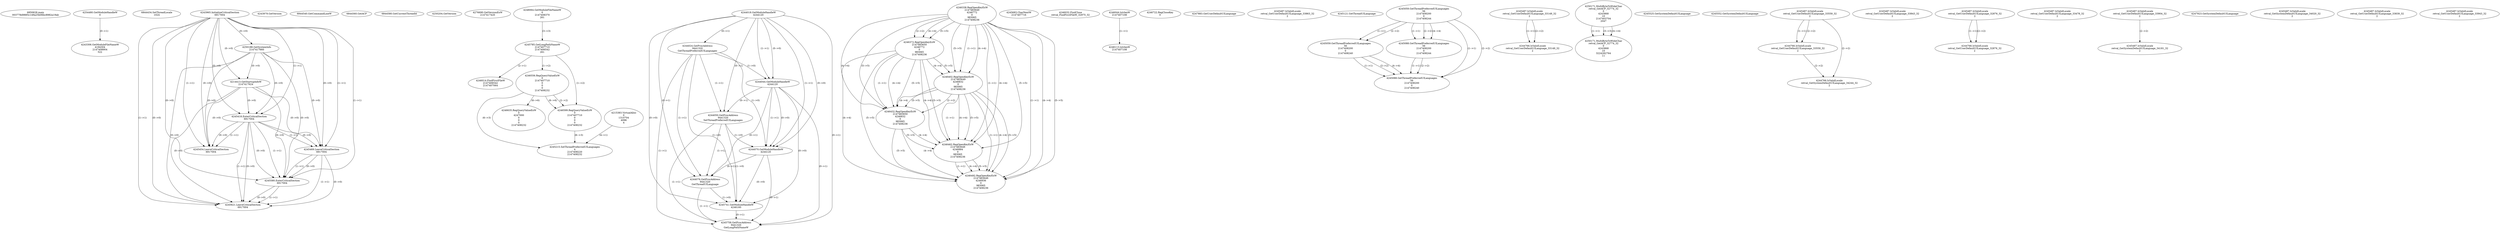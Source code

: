 // Global SCDG with merge call
digraph {
	0 [label="6850628.main
003778d9885c149a25b06bc8982a19ab"]
	1 [label="4254480.GetModuleHandleW
0"]
	2 [label="6844434.SetThreadLocale
1024"]
	3 [label="4243965.InitializeCriticalSection
6917004"]
	4 [label="4243979.GetVersion
"]
	5 [label="4250188.GetSystemInfo
2147417660"]
	3 -> 5 [label="(0-->0)"]
	6 [label="6844540.GetCommandLineW
"]
	7 [label="4214413.GetStartupInfoW
2147417624"]
	3 -> 7 [label="(0-->0)"]
	5 -> 7 [label="(0-->0)"]
	8 [label="6844560.GetACP
"]
	9 [label="6844580.GetCurrentThreadId
"]
	10 [label="4250204.GetVersion
"]
	11 [label="4276690.GetVersionExW
2147417420"]
	12 [label="4243306.GetModuleFileNameW
4194304
2147408904
522"]
	1 -> 12 [label="(0-->1)"]
	13 [label="4248064.GetModuleFileNameW
0
2147408370
261"]
	14 [label="4215383.VirtualAlloc
0
1310704
4096
4"]
	15 [label="4244018.GetModuleHandleW
4244120"]
	16 [label="4244024.GetProcAddress
9441320
GetThreadPreferredUILanguages"]
	15 -> 16 [label="(0-->1)"]
	17 [label="4244044.GetModuleHandleW
4244120"]
	15 -> 17 [label="(1-->1)"]
	15 -> 17 [label="(0-->0)"]
	16 -> 17 [label="(1-->0)"]
	18 [label="4244050.GetProcAddress
9441320
SetThreadPreferredUILanguages"]
	15 -> 18 [label="(0-->1)"]
	16 -> 18 [label="(1-->1)"]
	17 -> 18 [label="(0-->1)"]
	19 [label="4244070.GetModuleHandleW
4244120"]
	15 -> 19 [label="(1-->1)"]
	17 -> 19 [label="(1-->1)"]
	15 -> 19 [label="(0-->0)"]
	16 -> 19 [label="(1-->0)"]
	17 -> 19 [label="(0-->0)"]
	18 -> 19 [label="(1-->0)"]
	20 [label="4244076.GetProcAddress
9441320
GetThreadUILanguage"]
	15 -> 20 [label="(0-->1)"]
	16 -> 20 [label="(1-->1)"]
	17 -> 20 [label="(0-->1)"]
	18 -> 20 [label="(1-->1)"]
	19 -> 20 [label="(0-->1)"]
	21 [label="4246338.RegOpenKeyExW
2147483649
4246772
0
983065
2147408236"]
	22 [label="4246372.RegOpenKeyExW
2147483650
4246772
0
983065
2147408236"]
	21 -> 22 [label="(2-->2)"]
	21 -> 22 [label="(4-->4)"]
	21 -> 22 [label="(5-->5)"]
	23 [label="4245741.GetModuleHandleW
4246160"]
	15 -> 23 [label="(0-->0)"]
	16 -> 23 [label="(1-->0)"]
	17 -> 23 [label="(0-->0)"]
	18 -> 23 [label="(1-->0)"]
	19 -> 23 [label="(0-->0)"]
	20 -> 23 [label="(1-->0)"]
	24 [label="4245758.GetProcAddress
9441320
GetLongPathNameW"]
	15 -> 24 [label="(0-->1)"]
	16 -> 24 [label="(1-->1)"]
	17 -> 24 [label="(0-->1)"]
	18 -> 24 [label="(1-->1)"]
	19 -> 24 [label="(0-->1)"]
	20 -> 24 [label="(1-->1)"]
	23 -> 24 [label="(0-->1)"]
	25 [label="4245785.GetLongPathNameW
2147407710
2147406542
261"]
	13 -> 25 [label="(3-->3)"]
	26 [label="4245683.CharNextW
2147407716"]
	27 [label="4246014.FindFirstFileW
2147406542
2147407064"]
	25 -> 27 [label="(2-->1)"]
	28 [label="4246032.FindClose
retval_FindFirstFileW_32975_32"]
	29 [label="4246044.lstrlenW
2147407108"]
	30 [label="4246113.lstrlenW
2147407108"]
	29 -> 30 [label="(1-->1)"]
	31 [label="4246556.RegQueryValueExW
0
2147407710
0
0
0
2147408232"]
	25 -> 31 [label="(1-->2)"]
	32 [label="4246599.RegQueryValueExW
0
2147407710
0
0
0
2147408232"]
	25 -> 32 [label="(1-->2)"]
	31 -> 32 [label="(2-->2)"]
	31 -> 32 [label="(6-->6)"]
	33 [label="4246722.RegCloseKey
0"]
	34 [label="4247883.GetUserDefaultUILanguage
"]
	35 [label="4245418.EnterCriticalSection
6917004"]
	3 -> 35 [label="(1-->1)"]
	3 -> 35 [label="(0-->0)"]
	5 -> 35 [label="(0-->0)"]
	7 -> 35 [label="(0-->0)"]
	36 [label="4245469.LeaveCriticalSection
6917004"]
	3 -> 36 [label="(1-->1)"]
	35 -> 36 [label="(1-->1)"]
	3 -> 36 [label="(0-->0)"]
	5 -> 36 [label="(0-->0)"]
	7 -> 36 [label="(0-->0)"]
	35 -> 36 [label="(0-->0)"]
	37 [label="4245487.IsValidLocale
retval_GetUserDefaultUILanguage_33863_32
2"]
	38 [label="4245121.GetThreadUILanguage
"]
	39 [label="4245059.GetThreadPreferredUILanguages
56
2147408200
0
2147408244"]
	40 [label="4245215.SetThreadPreferredUILanguages
4
2147408220
2147408232"]
	14 -> 40 [label="(4-->1)"]
	31 -> 40 [label="(6-->3)"]
	32 -> 40 [label="(6-->3)"]
	41 [label="4245059.GetThreadPreferredUILanguages
56
2147408200
0
2147408240"]
	39 -> 41 [label="(1-->1)"]
	39 -> 41 [label="(2-->2)"]
	42 [label="4245580.EnterCriticalSection
6917004"]
	3 -> 42 [label="(1-->1)"]
	35 -> 42 [label="(1-->1)"]
	36 -> 42 [label="(1-->1)"]
	3 -> 42 [label="(0-->0)"]
	5 -> 42 [label="(0-->0)"]
	7 -> 42 [label="(0-->0)"]
	35 -> 42 [label="(0-->0)"]
	36 -> 42 [label="(0-->0)"]
	43 [label="4245487.IsValidLocale
retval_GetUserDefaultUILanguage_33149_32
2"]
	44 [label="4250171.MultiByteToWideChar
retval_GetACP_32774_32
0
4243868
10
2147403704
2047"]
	45 [label="4250171.MultiByteToWideChar
retval_GetACP_32774_32
0
4243868
10
3224282764
11"]
	44 -> 45 [label="(1-->1)"]
	44 -> 45 [label="(3-->3)"]
	44 -> 45 [label="(4-->4)"]
	46 [label="4244766.IsValidLocale
retval_GetUserDefaultUILanguage_33149_32
2"]
	43 -> 46 [label="(1-->1)"]
	43 -> 46 [label="(2-->2)"]
	47 [label="4245525.GetSystemDefaultUILanguage
"]
	48 [label="4245552.GetSystemDefaultUILanguage
"]
	49 [label="4246635.RegQueryValueExW
0
4247000
0
0
0
2147408232"]
	31 -> 49 [label="(6-->6)"]
	50 [label="4245487.IsValidLocale
retval_GetUserDefaultUILanguage_33559_32
2"]
	51 [label="4244766.IsValidLocale
retval_GetUserDefaultUILanguage_33559_32
2"]
	50 -> 51 [label="(1-->1)"]
	50 -> 51 [label="(2-->2)"]
	52 [label="4244766.IsValidLocale
retval_GetSystemDefaultUILanguage_34244_32
2"]
	50 -> 52 [label="(2-->2)"]
	51 -> 52 [label="(2-->2)"]
	53 [label="4246402.RegOpenKeyExW
2147483649
4246832
0
983065
2147408236"]
	21 -> 53 [label="(1-->1)"]
	21 -> 53 [label="(4-->4)"]
	22 -> 53 [label="(4-->4)"]
	21 -> 53 [label="(5-->5)"]
	22 -> 53 [label="(5-->5)"]
	54 [label="4246432.RegOpenKeyExW
2147483650
4246832
0
983065
2147408236"]
	22 -> 54 [label="(1-->1)"]
	53 -> 54 [label="(2-->2)"]
	21 -> 54 [label="(4-->4)"]
	22 -> 54 [label="(4-->4)"]
	53 -> 54 [label="(4-->4)"]
	21 -> 54 [label="(5-->5)"]
	22 -> 54 [label="(5-->5)"]
	53 -> 54 [label="(5-->5)"]
	55 [label="4245487.IsValidLocale
retval_GetUserDefaultUILanguage_33843_32
2"]
	56 [label="4245088.GetThreadPreferredUILanguages
56
2147408200
0
2147408244"]
	39 -> 56 [label="(1-->1)"]
	39 -> 56 [label="(2-->2)"]
	39 -> 56 [label="(4-->4)"]
	57 [label="4245088.GetThreadPreferredUILanguages
56
2147408200
0
2147408240"]
	39 -> 57 [label="(1-->1)"]
	41 -> 57 [label="(1-->1)"]
	56 -> 57 [label="(1-->1)"]
	39 -> 57 [label="(2-->2)"]
	41 -> 57 [label="(2-->2)"]
	56 -> 57 [label="(2-->2)"]
	41 -> 57 [label="(4-->4)"]
	58 [label="4245487.IsValidLocale
retval_GetUserDefaultUILanguage_32876_32
2"]
	59 [label="4244766.IsValidLocale
retval_GetUserDefaultUILanguage_32876_32
2"]
	58 -> 59 [label="(1-->1)"]
	58 -> 59 [label="(2-->2)"]
	60 [label="4245487.IsValidLocale
retval_GetUserDefaultUILanguage_33478_32
2"]
	61 [label="4246462.RegOpenKeyExW
2147483649
4246884
0
983065
2147408236"]
	21 -> 61 [label="(1-->1)"]
	53 -> 61 [label="(1-->1)"]
	21 -> 61 [label="(4-->4)"]
	22 -> 61 [label="(4-->4)"]
	53 -> 61 [label="(4-->4)"]
	54 -> 61 [label="(4-->4)"]
	21 -> 61 [label="(5-->5)"]
	22 -> 61 [label="(5-->5)"]
	53 -> 61 [label="(5-->5)"]
	54 -> 61 [label="(5-->5)"]
	62 [label="4245487.IsValidLocale
retval_GetUserDefaultUILanguage_33904_32
2"]
	63 [label="4245621.LeaveCriticalSection
6917004"]
	3 -> 63 [label="(1-->1)"]
	35 -> 63 [label="(1-->1)"]
	36 -> 63 [label="(1-->1)"]
	42 -> 63 [label="(1-->1)"]
	3 -> 63 [label="(0-->0)"]
	5 -> 63 [label="(0-->0)"]
	7 -> 63 [label="(0-->0)"]
	35 -> 63 [label="(0-->0)"]
	36 -> 63 [label="(0-->0)"]
	42 -> 63 [label="(0-->0)"]
	64 [label="4247923.GetSystemDefaultUILanguage
"]
	65 [label="4245487.IsValidLocale
retval_GetSystemDefaultUILanguage_34181_32
2"]
	62 -> 65 [label="(2-->2)"]
	66 [label="4246492.RegOpenKeyExW
2147483649
4246936
0
983065
2147408236"]
	21 -> 66 [label="(1-->1)"]
	53 -> 66 [label="(1-->1)"]
	61 -> 66 [label="(1-->1)"]
	21 -> 66 [label="(4-->4)"]
	22 -> 66 [label="(4-->4)"]
	53 -> 66 [label="(4-->4)"]
	54 -> 66 [label="(4-->4)"]
	61 -> 66 [label="(4-->4)"]
	21 -> 66 [label="(5-->5)"]
	22 -> 66 [label="(5-->5)"]
	53 -> 66 [label="(5-->5)"]
	54 -> 66 [label="(5-->5)"]
	61 -> 66 [label="(5-->5)"]
	67 [label="4245454.LeaveCriticalSection
6917004"]
	3 -> 67 [label="(1-->1)"]
	35 -> 67 [label="(1-->1)"]
	3 -> 67 [label="(0-->0)"]
	5 -> 67 [label="(0-->0)"]
	7 -> 67 [label="(0-->0)"]
	35 -> 67 [label="(0-->0)"]
	68 [label="4245487.IsValidLocale
retval_GetSystemDefaultUILanguage_34020_32
2"]
	69 [label="4245487.IsValidLocale
retval_GetUserDefaultUILanguage_33839_32
2"]
	70 [label="4245487.IsValidLocale
retval_GetUserDefaultUILanguage_33943_32
2"]
}

